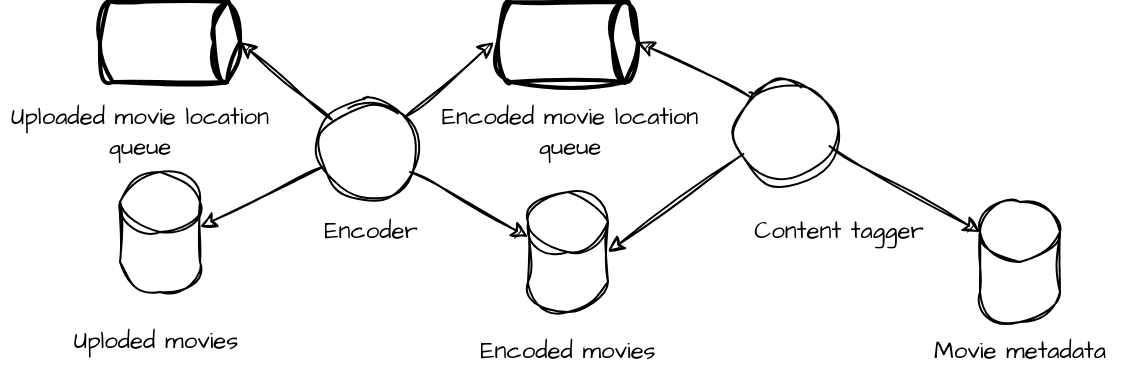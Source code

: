 <mxfile version="24.8.0">
  <diagram name="ページ1" id="C1d7XK9_ZIsUH6i2q5fZ">
    <mxGraphModel dx="2062" dy="1082" grid="1" gridSize="10" guides="1" tooltips="1" connect="1" arrows="1" fold="1" page="1" pageScale="1" pageWidth="827" pageHeight="1169" math="0" shadow="0">
      <root>
        <mxCell id="0" />
        <mxCell id="1" parent="0" />
        <mxCell id="Y8EU_EuiVp-ohCdvKjoF-1" value="" style="ellipse;whiteSpace=wrap;html=1;aspect=fixed;sketch=1;hachureGap=4;jiggle=2;curveFitting=1;fontFamily=Architects Daughter;fontSource=https%3A%2F%2Ffonts.googleapis.com%2Fcss%3Ffamily%3DArchitects%2BDaughter;" vertex="1" parent="1">
          <mxGeometry x="270" y="140" width="50" height="50" as="geometry" />
        </mxCell>
        <mxCell id="Y8EU_EuiVp-ohCdvKjoF-6" value="" style="shape=cylinder3;whiteSpace=wrap;html=1;boundedLbl=1;backgroundOutline=1;size=15;sketch=1;hachureGap=4;jiggle=2;curveFitting=1;fontFamily=Architects Daughter;fontSource=https%3A%2F%2Ffonts.googleapis.com%2Fcss%3Ffamily%3DArchitects%2BDaughter;" vertex="1" parent="1">
          <mxGeometry x="170" y="175" width="40" height="60" as="geometry" />
        </mxCell>
        <mxCell id="Y8EU_EuiVp-ohCdvKjoF-7" value="Uploded movies" style="text;html=1;align=center;verticalAlign=middle;whiteSpace=wrap;rounded=0;fontFamily=Architects Daughter;fontSource=https%3A%2F%2Ffonts.googleapis.com%2Fcss%3Ffamily%3DArchitects%2BDaughter;" vertex="1" parent="1">
          <mxGeometry x="137.5" y="245" width="100" height="30" as="geometry" />
        </mxCell>
        <mxCell id="Y8EU_EuiVp-ohCdvKjoF-10" value="&lt;div&gt;Uploaded movie location queue&lt;/div&gt;" style="text;html=1;align=center;verticalAlign=middle;whiteSpace=wrap;rounded=0;fontFamily=Architects Daughter;fontSource=https%3A%2F%2Ffonts.googleapis.com%2Fcss%3Ffamily%3DArchitects%2BDaughter;" vertex="1" parent="1">
          <mxGeometry x="110" y="140" width="140" height="30" as="geometry" />
        </mxCell>
        <mxCell id="Y8EU_EuiVp-ohCdvKjoF-11" value="" style="strokeWidth=2;html=1;shape=mxgraph.flowchart.direct_data;whiteSpace=wrap;sketch=1;hachureGap=4;jiggle=2;curveFitting=1;fontFamily=Architects Daughter;fontSource=https%3A%2F%2Ffonts.googleapis.com%2Fcss%3Ffamily%3DArchitects%2BDaughter;" vertex="1" parent="1">
          <mxGeometry x="160" y="90" width="70" height="40" as="geometry" />
        </mxCell>
        <mxCell id="Y8EU_EuiVp-ohCdvKjoF-12" value="" style="endArrow=classic;html=1;rounded=0;sketch=1;hachureGap=4;jiggle=2;curveFitting=1;fontFamily=Architects Daughter;fontSource=https%3A%2F%2Ffonts.googleapis.com%2Fcss%3Ffamily%3DArchitects%2BDaughter;entryX=1;entryY=0.5;entryDx=0;entryDy=0;entryPerimeter=0;" edge="1" parent="1" source="Y8EU_EuiVp-ohCdvKjoF-1" target="Y8EU_EuiVp-ohCdvKjoF-11">
          <mxGeometry width="50" height="50" relative="1" as="geometry">
            <mxPoint x="250" y="150" as="sourcePoint" />
            <mxPoint x="320" y="530" as="targetPoint" />
          </mxGeometry>
        </mxCell>
        <mxCell id="Y8EU_EuiVp-ohCdvKjoF-13" value="" style="endArrow=classic;html=1;rounded=0;sketch=1;hachureGap=4;jiggle=2;curveFitting=1;fontFamily=Architects Daughter;fontSource=https%3A%2F%2Ffonts.googleapis.com%2Fcss%3Ffamily%3DArchitects%2BDaughter;entryX=1;entryY=0;entryDx=0;entryDy=27.5;entryPerimeter=0;exitX=0.025;exitY=0.65;exitDx=0;exitDy=0;exitPerimeter=0;" edge="1" parent="1" source="Y8EU_EuiVp-ohCdvKjoF-1" target="Y8EU_EuiVp-ohCdvKjoF-6">
          <mxGeometry width="50" height="50" relative="1" as="geometry">
            <mxPoint x="312" y="202" as="sourcePoint" />
            <mxPoint x="210" y="120" as="targetPoint" />
          </mxGeometry>
        </mxCell>
        <mxCell id="Y8EU_EuiVp-ohCdvKjoF-15" value="Encoder" style="text;html=1;align=center;verticalAlign=middle;whiteSpace=wrap;rounded=0;fontFamily=Architects Daughter;fontSource=https%3A%2F%2Ffonts.googleapis.com%2Fcss%3Ffamily%3DArchitects%2BDaughter;" vertex="1" parent="1">
          <mxGeometry x="257.5" y="190" width="75" height="30" as="geometry" />
        </mxCell>
        <mxCell id="Y8EU_EuiVp-ohCdvKjoF-16" value="" style="shape=cylinder3;whiteSpace=wrap;html=1;boundedLbl=1;backgroundOutline=1;size=15;sketch=1;hachureGap=4;jiggle=2;curveFitting=1;fontFamily=Architects Daughter;fontSource=https%3A%2F%2Ffonts.googleapis.com%2Fcss%3Ffamily%3DArchitects%2BDaughter;" vertex="1" parent="1">
          <mxGeometry x="374" y="185" width="40" height="60" as="geometry" />
        </mxCell>
        <mxCell id="Y8EU_EuiVp-ohCdvKjoF-17" value="" style="endArrow=classic;html=1;rounded=0;sketch=1;hachureGap=4;jiggle=2;curveFitting=1;fontFamily=Architects Daughter;fontSource=https%3A%2F%2Ffonts.googleapis.com%2Fcss%3Ffamily%3DArchitects%2BDaughter;entryX=0;entryY=0;entryDx=0;entryDy=22.5;entryPerimeter=0;exitX=0.9;exitY=0.7;exitDx=0;exitDy=0;exitPerimeter=0;" edge="1" parent="1" source="Y8EU_EuiVp-ohCdvKjoF-1" target="Y8EU_EuiVp-ohCdvKjoF-16">
          <mxGeometry width="50" height="50" relative="1" as="geometry">
            <mxPoint x="310" y="180" as="sourcePoint" />
            <mxPoint x="170" y="228" as="targetPoint" />
          </mxGeometry>
        </mxCell>
        <mxCell id="Y8EU_EuiVp-ohCdvKjoF-18" value="Encoded movies" style="text;html=1;align=center;verticalAlign=middle;whiteSpace=wrap;rounded=0;fontFamily=Architects Daughter;fontSource=https%3A%2F%2Ffonts.googleapis.com%2Fcss%3Ffamily%3DArchitects%2BDaughter;" vertex="1" parent="1">
          <mxGeometry x="344" y="250" width="100" height="30" as="geometry" />
        </mxCell>
        <mxCell id="Y8EU_EuiVp-ohCdvKjoF-19" value="" style="strokeWidth=2;html=1;shape=mxgraph.flowchart.direct_data;whiteSpace=wrap;sketch=1;hachureGap=4;jiggle=2;curveFitting=1;fontFamily=Architects Daughter;fontSource=https%3A%2F%2Ffonts.googleapis.com%2Fcss%3Ffamily%3DArchitects%2BDaughter;" vertex="1" parent="1">
          <mxGeometry x="359" y="90" width="70" height="40" as="geometry" />
        </mxCell>
        <mxCell id="Y8EU_EuiVp-ohCdvKjoF-20" value="&lt;div&gt;Encoded movie location queue&lt;/div&gt;" style="text;html=1;align=center;verticalAlign=middle;whiteSpace=wrap;rounded=0;fontFamily=Architects Daughter;fontSource=https%3A%2F%2Ffonts.googleapis.com%2Fcss%3Ffamily%3DArchitects%2BDaughter;" vertex="1" parent="1">
          <mxGeometry x="325" y="140" width="140" height="30" as="geometry" />
        </mxCell>
        <mxCell id="Y8EU_EuiVp-ohCdvKjoF-21" value="" style="endArrow=classic;html=1;rounded=0;sketch=1;hachureGap=4;jiggle=2;curveFitting=1;fontFamily=Architects Daughter;fontSource=https%3A%2F%2Ffonts.googleapis.com%2Fcss%3Ffamily%3DArchitects%2BDaughter;exitX=1;exitY=0;exitDx=0;exitDy=0;" edge="1" parent="1" source="Y8EU_EuiVp-ohCdvKjoF-1">
          <mxGeometry width="50" height="50" relative="1" as="geometry">
            <mxPoint x="260" y="160" as="sourcePoint" />
            <mxPoint x="357" y="110" as="targetPoint" />
          </mxGeometry>
        </mxCell>
        <mxCell id="Y8EU_EuiVp-ohCdvKjoF-23" value="" style="ellipse;whiteSpace=wrap;html=1;aspect=fixed;sketch=1;hachureGap=4;jiggle=2;curveFitting=1;fontFamily=Architects Daughter;fontSource=https%3A%2F%2Ffonts.googleapis.com%2Fcss%3Ffamily%3DArchitects%2BDaughter;" vertex="1" parent="1">
          <mxGeometry x="477.5" y="130" width="50" height="50" as="geometry" />
        </mxCell>
        <mxCell id="Y8EU_EuiVp-ohCdvKjoF-24" value="Content tagger" style="text;html=1;align=center;verticalAlign=middle;whiteSpace=wrap;rounded=0;fontFamily=Architects Daughter;fontSource=https%3A%2F%2Ffonts.googleapis.com%2Fcss%3Ffamily%3DArchitects%2BDaughter;" vertex="1" parent="1">
          <mxGeometry x="477.5" y="190" width="102.5" height="30" as="geometry" />
        </mxCell>
        <mxCell id="Y8EU_EuiVp-ohCdvKjoF-25" value="" style="endArrow=classic;html=1;rounded=0;sketch=1;hachureGap=4;jiggle=2;curveFitting=1;fontFamily=Architects Daughter;fontSource=https%3A%2F%2Ffonts.googleapis.com%2Fcss%3Ffamily%3DArchitects%2BDaughter;exitX=0.085;exitY=0.72;exitDx=0;exitDy=0;exitPerimeter=0;entryX=1;entryY=0.5;entryDx=0;entryDy=0;entryPerimeter=0;" edge="1" parent="1" source="Y8EU_EuiVp-ohCdvKjoF-23" target="Y8EU_EuiVp-ohCdvKjoF-16">
          <mxGeometry width="50" height="50" relative="1" as="geometry">
            <mxPoint x="305" y="185" as="sourcePoint" />
            <mxPoint x="490" y="340" as="targetPoint" />
          </mxGeometry>
        </mxCell>
        <mxCell id="Y8EU_EuiVp-ohCdvKjoF-26" value="" style="endArrow=classic;html=1;rounded=0;sketch=1;hachureGap=4;jiggle=2;curveFitting=1;fontFamily=Architects Daughter;fontSource=https%3A%2F%2Ffonts.googleapis.com%2Fcss%3Ffamily%3DArchitects%2BDaughter;exitX=0;exitY=0;exitDx=0;exitDy=0;entryX=1;entryY=0.5;entryDx=0;entryDy=0;entryPerimeter=0;" edge="1" parent="1" source="Y8EU_EuiVp-ohCdvKjoF-23" target="Y8EU_EuiVp-ohCdvKjoF-19">
          <mxGeometry width="50" height="50" relative="1" as="geometry">
            <mxPoint x="303" y="157" as="sourcePoint" />
            <mxPoint x="367" y="120" as="targetPoint" />
          </mxGeometry>
        </mxCell>
        <mxCell id="Y8EU_EuiVp-ohCdvKjoF-28" value="" style="endArrow=classic;html=1;rounded=0;sketch=1;hachureGap=4;jiggle=2;curveFitting=1;fontFamily=Architects Daughter;fontSource=https%3A%2F%2Ffonts.googleapis.com%2Fcss%3Ffamily%3DArchitects%2BDaughter;exitX=0.945;exitY=0.64;exitDx=0;exitDy=0;exitPerimeter=0;entryX=0;entryY=0;entryDx=0;entryDy=15;entryPerimeter=0;" edge="1" parent="1" source="Y8EU_EuiVp-ohCdvKjoF-23" target="Y8EU_EuiVp-ohCdvKjoF-29">
          <mxGeometry width="50" height="50" relative="1" as="geometry">
            <mxPoint x="518" y="181" as="sourcePoint" />
            <mxPoint x="424" y="225" as="targetPoint" />
          </mxGeometry>
        </mxCell>
        <mxCell id="Y8EU_EuiVp-ohCdvKjoF-29" value="" style="shape=cylinder3;whiteSpace=wrap;html=1;boundedLbl=1;backgroundOutline=1;size=15;sketch=1;hachureGap=4;jiggle=2;curveFitting=1;fontFamily=Architects Daughter;fontSource=https%3A%2F%2Ffonts.googleapis.com%2Fcss%3Ffamily%3DArchitects%2BDaughter;" vertex="1" parent="1">
          <mxGeometry x="600" y="190" width="40" height="60" as="geometry" />
        </mxCell>
        <mxCell id="Y8EU_EuiVp-ohCdvKjoF-30" value="Movie metadata" style="text;html=1;align=center;verticalAlign=middle;whiteSpace=wrap;rounded=0;fontFamily=Architects Daughter;fontSource=https%3A%2F%2Ffonts.googleapis.com%2Fcss%3Ffamily%3DArchitects%2BDaughter;" vertex="1" parent="1">
          <mxGeometry x="570" y="250" width="100" height="30" as="geometry" />
        </mxCell>
      </root>
    </mxGraphModel>
  </diagram>
</mxfile>
